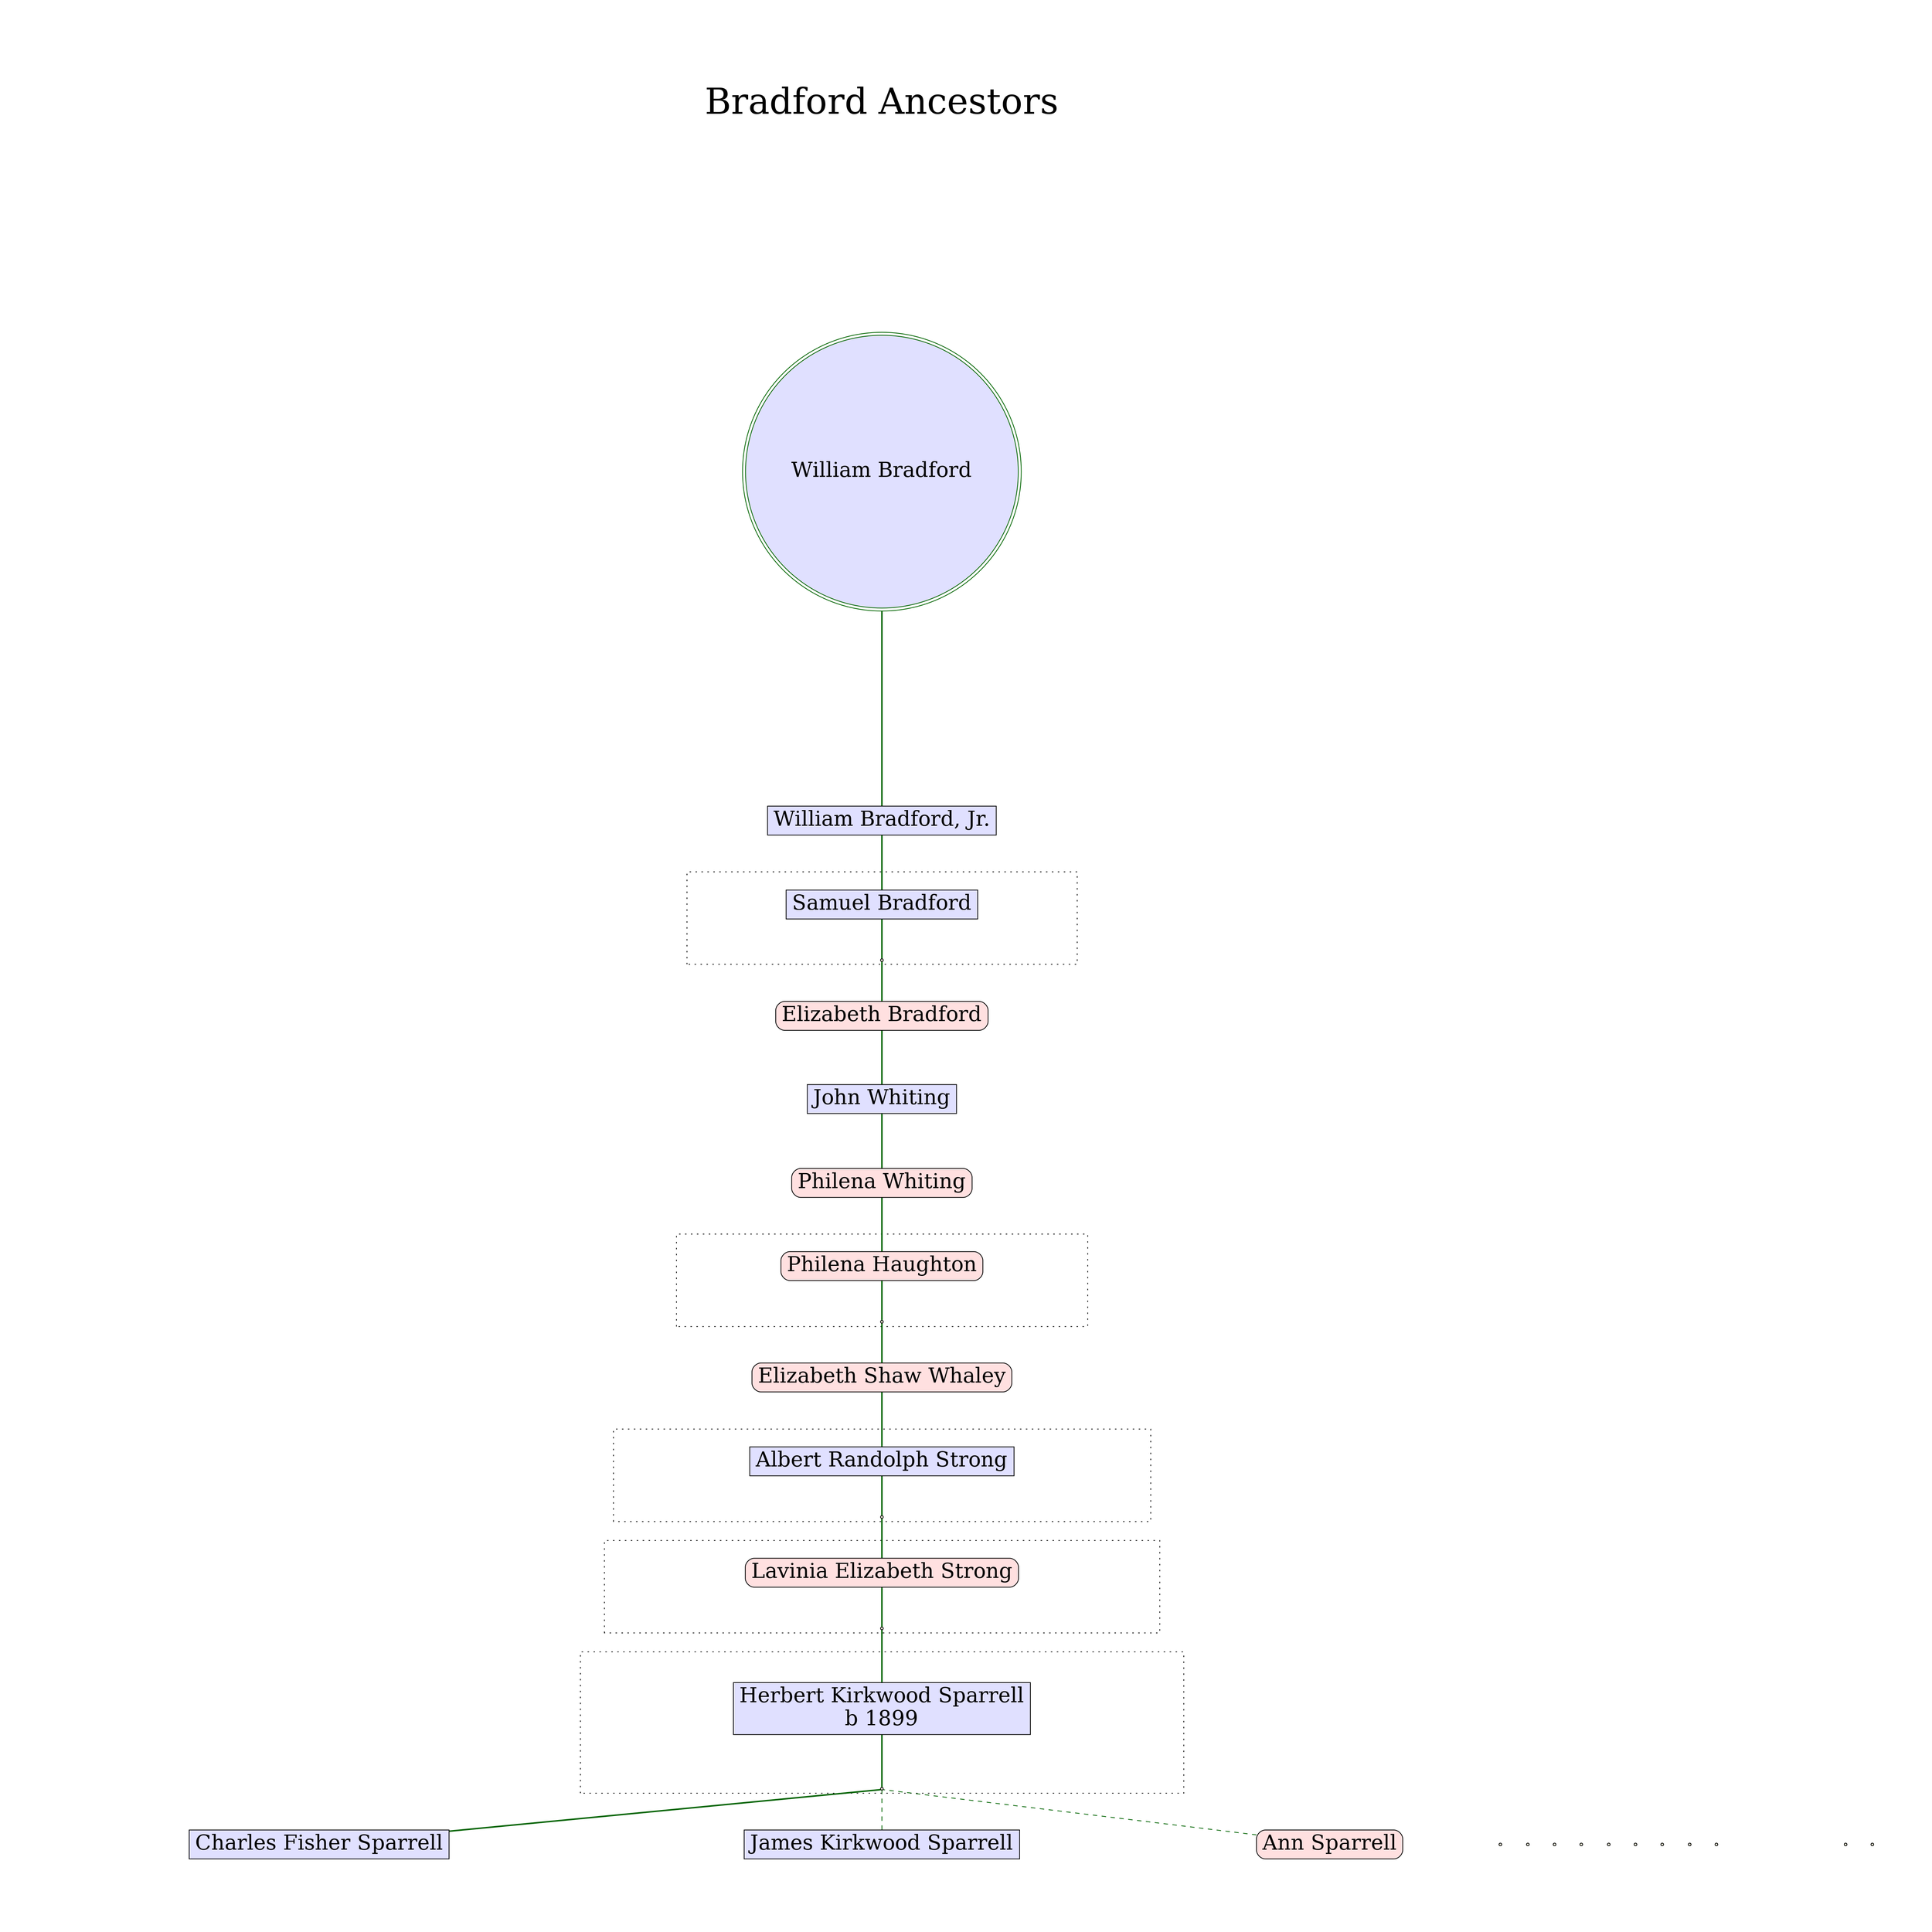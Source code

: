 digraph GRAMPS_graph
{
  bgcolor=white;
  center="true";
  charset="utf8";
  concentrate="false";
  dpi="300";
  graph [fontsize=28];
  margin="1.00,1.00";
  mclimit="99";
  nodesep="0.20";
  outputorder="edgesfirst";
  page="36.00,24.00";
  pagedir="BL";
  rankdir="BT";
  ranksep="0.20";
  ratio="fill";
  searchsize="100";
  size="34.00 22.00";
  splines="true";

  edge [len=0.5 style=solid arrowhead=none arrowtail=normal fontsize=28];
  node [style=filled fontsize=28];

  // Top Generation

  // Next to Top Generation

  // Generation 11

  // Generation 9

  // Generation 7

  // Generation 6
  // Generation 5


  I0000 [ shape="plaintext" fillcolor="#ffffff"  label="Bradford Ancestors" fontsize=48];
  I1409 [ shape="box" fillcolor="#e0e0ff" style="solid,filled" label="Samuel Bradford" ];
  I397 [ shape="box" fillcolor="#ffe0e0" style="rounded,filled" label="Philena Whiting" ];
  I597 [ shape="box" fillcolor="#e0e0ff" style="solid,filled" label="John Whiting" ];
  I191 [ shape="box" fillcolor="#ffe0e0" style="rounded,filled" label="Lavinia Elizabeth Strong" ];
  Icfs [ shape="box" fillcolor="#e0e0ff" style="solid,filled" label="Charles Fisher Sparrell" ];
  Ijks [ shape="box" fillcolor="#e0e0ff" style="solid,filled" label="James Kirkwood Sparrell" ];
  I190 [ shape="box" fillcolor="#ffe0e0" style="rounded,filled" label="Ann Sparrell" ];
  I510 [ shape="box" fillcolor="#ffe0e0" style="rounded,filled" label="Elizabeth Shaw Whaley" ];
  I391 [ shape="box" fillcolor="#e0e0ff" style="solid,filled" label="Albert Randolph Strong" ];
  I1421 [ shape="box" fillcolor="#e0e0ff" style="solid,filled" label="William Bradford, Jr." ];
  I1410 [ shape="circle" fillcolor="#e0e0ff" style="solid,filled" label="William Bradford" peripheries=2 color=darkgreen];
  I271 [ shape="box" fillcolor="#ffe0e0" style="rounded,filled" label="Philena Haughton" ];
  I1400 [ shape="box" fillcolor="#ffe0e0" style="rounded,filled" label="Elizabeth Bradford" ];
  I898 [ shape="box" fillcolor="#e0e0ff" style="solid,filled" label="Herbert Kirkwood Sparrell\nb 1899" ];

  F_Rogers [ shape="point" fillcolor="#ffffe0" style="solid,filled" label="" ];
  F572 [ shape="point" fillcolor="#ffffe0" style="solid,filled" label="m" ];
  F469 [ shape="point" fillcolor="#ffffe0" style="solid,filled" label="m" ];
  F590 [ shape="point" fillcolor="#ffffe0" style="solid,filled" label="m" ];
  F560 [ shape="point" fillcolor="#ffffe0" style="solid,filled" label="560" ];
  F304 [ shape="point" fillcolor="#ffffe0" style="solid,filled" label="" ];
  F259 [ shape="point" fillcolor="#ffffe0" style="solid,filled" label="m" ];
  F282 [ shape="point" fillcolor="#ffffe0" style="solid,filled" label="282" ];
  F382 [ shape="point" fillcolor="#ffffe0" style="solid,filled" label="382" ];
  F574 [ shape="point" fillcolor="#ffffe0" style="solid,filled" label="m" ];
  F606 [ shape="point" fillcolor="#ffffe0" style="solid,filled" label="m" ];
  F_Alden [ shape="point" fillcolor="#ffffe0" style="solid,filled" label="" ];
  F415 [ shape="point" fillcolor="#ffffe0" style="solid,filled" label="m" ];
  F293 [ shape="point" fillcolor="#ffffe0" style="solid,filled" label="293" ];
  F0727 [ shape="ellipse" fillcolor="#ffffe0" style="invis" label="" ];
  F205 [ shape="point" fillcolor="#ffffe0" style="solid,filled" label="m" ];
  Fmm [ shape="point" fillcolor="#ffffe0" style="solid,filled" label="m" ];


  I1421 -> I1410 [color=darkgreen style=bold]; // child:  William Bradford, Jr. to father: William Bradford

  I1409 -> I1421 [color=darkgreen style=bold]; // child:  Samuel Bradford to father: William Bradford, Jr.


  subgraph cluster_F572
  {
  style="dotted";
  F572 -> I191 [color=darkgreen style=bold]; // mother: Lavinia Elizabeth Strong
  }
  I898 -> F572 [color=darkgreen style=bold]; // child:  Herbert Kirkwood Sparrell

  subgraph cluster_F469
  {
  style="dotted";
  F469 -> I1409 [color=darkgreen style=bold]; // father: Samuel Bradford
  }
  I1400 -> F469 [color=darkgreen style=bold]; // child:  Elizabeth Bradford


  subgraph cluster_F259
  {
  style="dotted";
  F259 -> I898 [color=darkgreen style=bold]; // father: Herbert Kirkwood Sparrell
  }
  Icfs -> F259 [color=darkgreen style=bold]; // child:  Charles Fisher Sparrell

  Ijks -> F259 [color=darkgreen style=dashed]; // child:  Charles Fisher Sparrell

  I190 -> F259 [color=darkgreen style=dashed]; // child:  Charles Fisher Sparrell


  I271 -> I397 [color=darkgreen style=bold]; // child:  Philena Haughton -> Philena Whiting


  I397 -> I597 [color=darkgreen style=bold]; // child:  Philena Whiting to father: John Whiting

  subgraph cluster_F574
  {
  style="dotted";
  F574 -> I391 [color=darkgreen style=bold]; // father: Albert Randolph Strong
  }
  I191 -> F574 [color=darkgreen style=bold]; // child:  Lavinia Elizabeth Strong


  subgraph cluster_F606
  {
  style="dotted";
  F606 -> I271 [color=darkgreen style=bold]; // mother: Philena Haughton
  }
  I510 -> F606 [color=darkgreen style=bold]; // child:  Elizabeth Shaw Whaley


  I391 -> I510 [color=darkgreen style=bold]; // child:  Albert Randolph Strong to mother: Elizabeth Shaw Whaley

  I1410 -> I0000 [style=invis]; // father:  Mayflower



  I597 -> I1400 [color=darkgreen style=bold]; // child:  John Whiting to mother: Elizabeth Bradford

}
